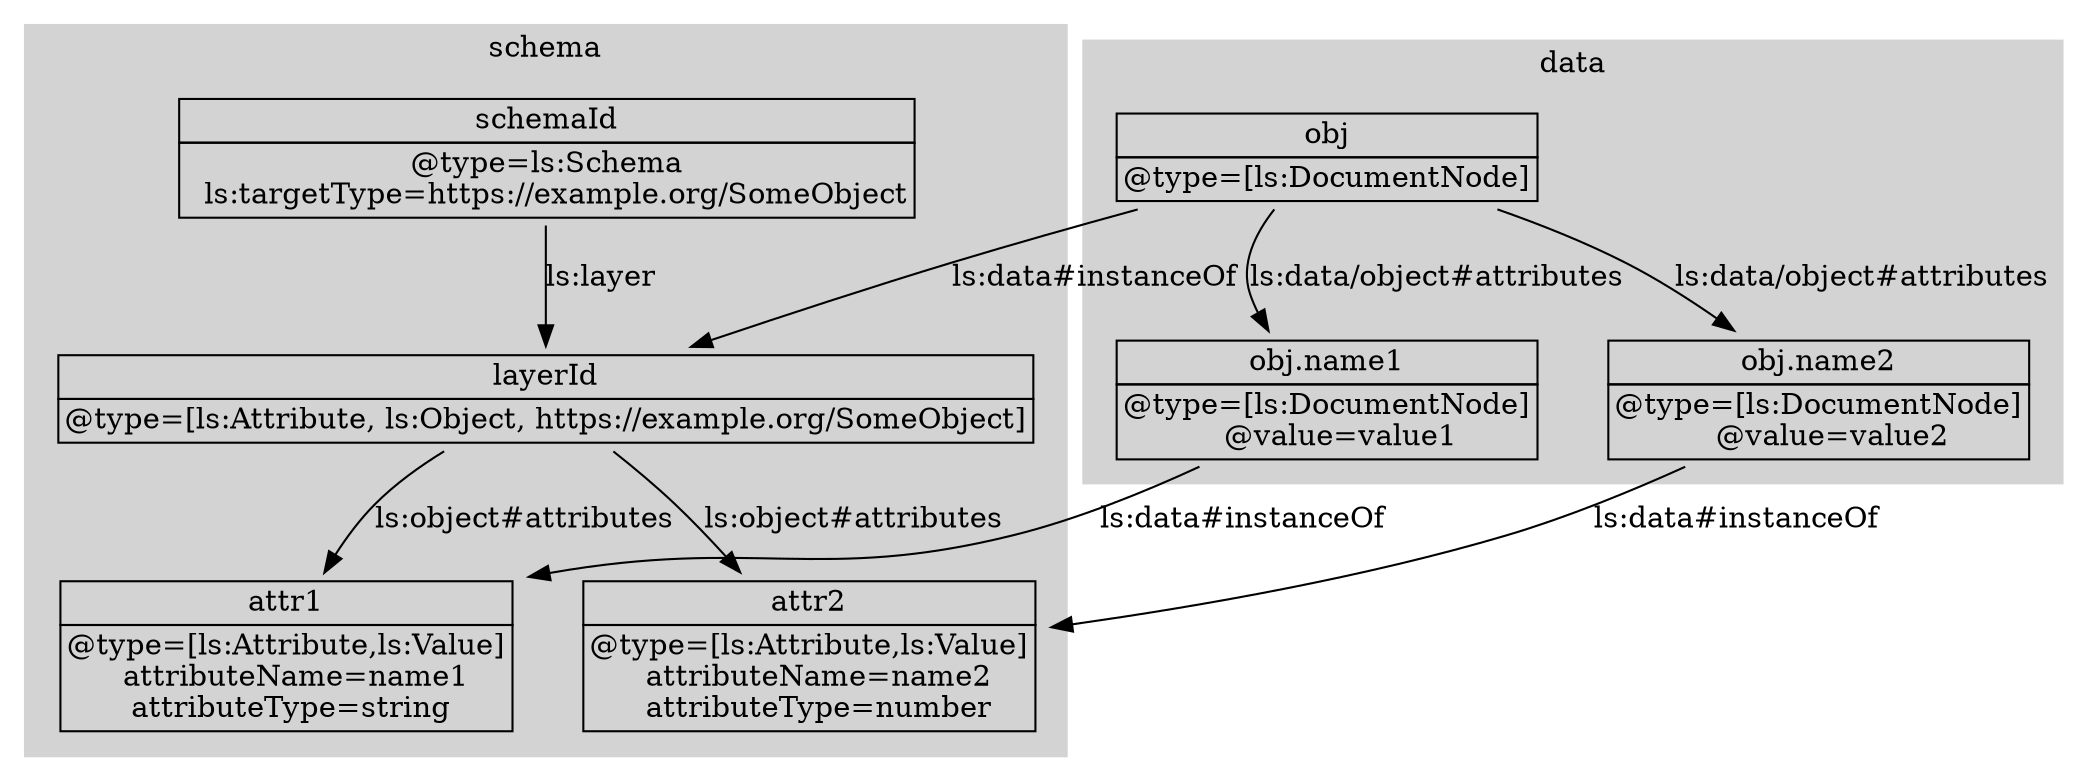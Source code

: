 digraph g {
  node[color="black",fontcolor="black",shape="plaintext"];

  subgraph cluster_0 {
  label="schema";
  style="filled";
  color="lightgrey";

  node[color="black",fontcolor="black",shape="plaintext"];
  edge[color="black",fontcolor="black"];

  schemaRoot [ label=<
  <table border="0" cellborder="1" cellspacing="0">
  <tr><td>schemaId</td></tr>
  <tr><td>@type=ls:Schema<br/>
  ls:targetType=https://example.org/SomeObject</td></tr>
  </table>>];
  
  layerRoot [ label=<
  <table border="0" cellborder="1" cellspacing="0">
  <tr><td>layerId</td></tr>
  <tr><td>@type=[ls:Attribute, ls:Object, https://example.org/SomeObject]</td></tr>
  </table>>];

  attribute1 [ label=<
  <table border="0" cellborder="1" cellspacing="0">
  <tr><td>attr1</td></tr>
  <tr><td>@type=[ls:Attribute,ls:Value]<br/>
  attributeName=name1<br/>
  attributeType=string </td></tr>
  </table>>];
  attribute2 [ label=<
  <table border="0" cellborder="1" cellspacing="0">
  <tr><td>attr2</td></tr>
  <tr><td>@type=[ls:Attribute,ls:Value]<br/>
  attributeName=name2<br/>
  attributeType=number</td></tr>
  </table>>];

  schemaRoot -> layerRoot [ label="ls:layer"];
  layerRoot -> attribute1 [  label="ls:object#attributes"];
  layerRoot -> attribute2 [  label="ls:object#attributes"];

  }

  subgraph cluster_1{
  label="data";
  style="filled";
  color="lightgrey";

   obj [label=<
   <table border="0" cellborder="1" cellspacing="0">
   <tr><td>obj</td></tr>
   <tr><td>@type=[ls:DocumentNode]</td></tr>
   </table>>];
   
   a1 [label=<
   <table border="0" cellborder="1" cellspacing="0">
   <tr><td>obj.name1</td></tr>
   <tr><td>@type=[ls:DocumentNode]<br/>
   @value=value1</td></tr>
   </table>>];
   
   a2[label=<
   <table border="0" cellborder="1" cellspacing="0">
   <tr><td>obj.name2</td></tr>
   <tr><td>@type=[ls:DocumentNode]<br/>
   @value=value2</td></tr>
   </table>>];

   obj -> a1 [ label="ls:data/object#attributes"];
   obj -> a2 [ label="ls:data/object#attributes"];

   obj -> layerRoot [ label="ls:data#instanceOf"];
   a1 -> attribute1 [  label="ls:data#instanceOf"];
   a2 -> attribute2 [ label="ls:data#instanceOf"];
  }
}
